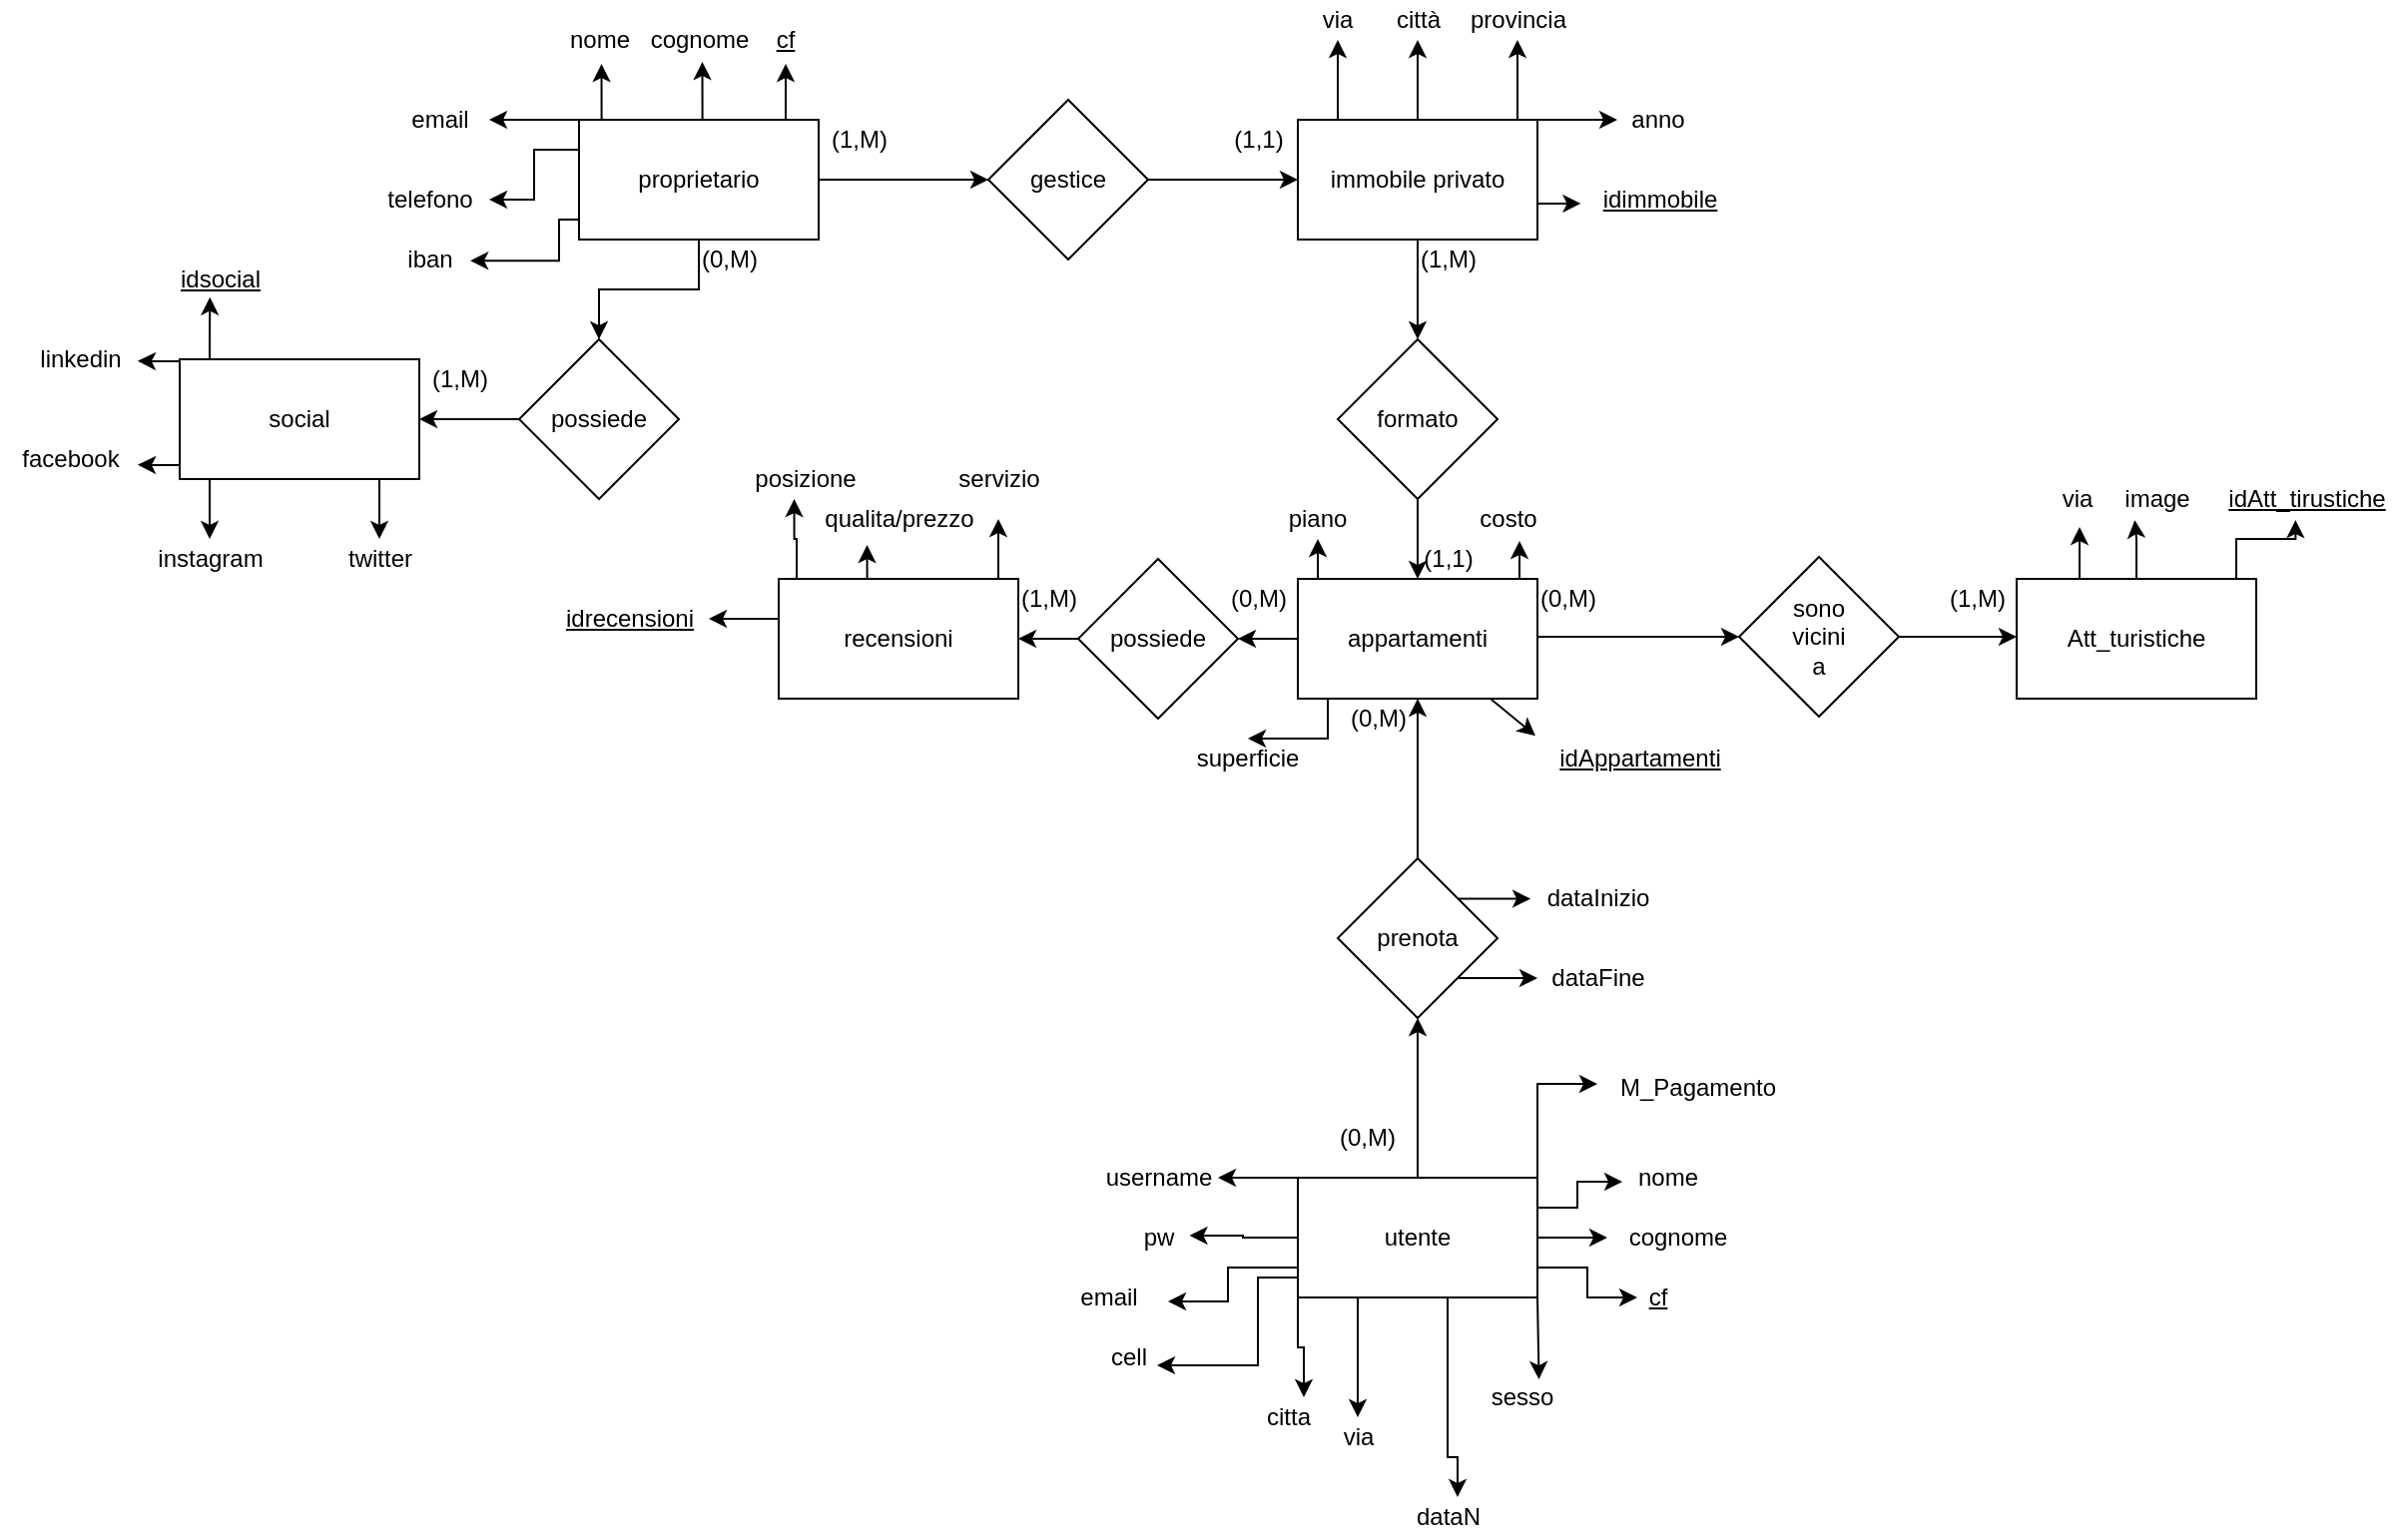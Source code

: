 <mxfile version="14.6.11" type="github"><diagram id="5WZkv0eeYpmpaQnzzO1f" name="Page-1"><mxGraphModel dx="2604" dy="452" grid="1" gridSize="10" guides="1" tooltips="1" connect="1" arrows="1" fold="1" page="1" pageScale="1" pageWidth="827" pageHeight="1169" math="0" shadow="0"><root><mxCell id="0"/><mxCell id="1" parent="0"/><mxCell id="6KQSLUlXz9a6ZsbGVFf4-21" style="edgeStyle=orthogonalEdgeStyle;rounded=0;orthogonalLoop=1;jettySize=auto;html=1;exitX=1;exitY=0.25;exitDx=0;exitDy=0;" parent="1" source="FqCilQHqINg6GPOchnON-1" target="6KQSLUlXz9a6ZsbGVFf4-22" edge="1"><mxGeometry relative="1" as="geometry"><mxPoint x="-370" y="110" as="targetPoint"/><Array as="points"><mxPoint x="-530" y="125"/></Array></mxGeometry></mxCell><mxCell id="6KQSLUlXz9a6ZsbGVFf4-60" value="" style="edgeStyle=orthogonalEdgeStyle;rounded=0;orthogonalLoop=1;jettySize=auto;html=1;" parent="1" source="FqCilQHqINg6GPOchnON-1" target="6KQSLUlXz9a6ZsbGVFf4-45" edge="1"><mxGeometry relative="1" as="geometry"/></mxCell><mxCell id="6KQSLUlXz9a6ZsbGVFf4-62" style="edgeStyle=orthogonalEdgeStyle;rounded=0;orthogonalLoop=1;jettySize=auto;html=1;exitX=1;exitY=0.75;exitDx=0;exitDy=0;" parent="1" source="FqCilQHqINg6GPOchnON-1" target="6KQSLUlXz9a6ZsbGVFf4-52" edge="1"><mxGeometry relative="1" as="geometry"><Array as="points"><mxPoint x="-430" y="110"/></Array></mxGeometry></mxCell><mxCell id="usRXnRFZm17M64GT9pBI-6" style="edgeStyle=orthogonalEdgeStyle;rounded=0;orthogonalLoop=1;jettySize=auto;html=1;" parent="1" source="FqCilQHqINg6GPOchnON-1" target="usRXnRFZm17M64GT9pBI-5" edge="1"><mxGeometry relative="1" as="geometry"><Array as="points"><mxPoint x="-440" y="100"/><mxPoint x="-440" y="100"/></Array></mxGeometry></mxCell><mxCell id="h6Zp_HKWGdJFtF2wPUyF-5" style="edgeStyle=orthogonalEdgeStyle;rounded=0;orthogonalLoop=1;jettySize=auto;html=1;entryX=0.009;entryY=0.597;entryDx=0;entryDy=0;entryPerimeter=0;" edge="1" parent="1" source="FqCilQHqINg6GPOchnON-1" target="h6Zp_HKWGdJFtF2wPUyF-4"><mxGeometry relative="1" as="geometry"><Array as="points"><mxPoint x="-420" y="152"/><mxPoint x="-420" y="152"/></Array></mxGeometry></mxCell><mxCell id="FqCilQHqINg6GPOchnON-1" value="immobile privato" style="rounded=0;whiteSpace=wrap;html=1;" parent="1" vertex="1"><mxGeometry x="-550" y="110" width="120" height="60" as="geometry"/></mxCell><mxCell id="FqCilQHqINg6GPOchnON-3" value="" style="edgeStyle=orthogonalEdgeStyle;rounded=0;orthogonalLoop=1;jettySize=auto;html=1;" parent="1" source="FqCilQHqINg6GPOchnON-1" target="FqCilQHqINg6GPOchnON-2" edge="1"><mxGeometry relative="1" as="geometry"/></mxCell><mxCell id="FqCilQHqINg6GPOchnON-5" value="" style="edgeStyle=orthogonalEdgeStyle;rounded=0;orthogonalLoop=1;jettySize=auto;html=1;" parent="1" source="FqCilQHqINg6GPOchnON-2" target="FqCilQHqINg6GPOchnON-4" edge="1"><mxGeometry relative="1" as="geometry"/></mxCell><mxCell id="FqCilQHqINg6GPOchnON-2" value="formato" style="rhombus;whiteSpace=wrap;html=1;rounded=0;" parent="1" vertex="1"><mxGeometry x="-530" y="220" width="80" height="80" as="geometry"/></mxCell><mxCell id="6KQSLUlXz9a6ZsbGVFf4-16" style="edgeStyle=orthogonalEdgeStyle;rounded=0;orthogonalLoop=1;jettySize=auto;html=1;exitX=1;exitY=1;exitDx=0;exitDy=0;entryX=0.5;entryY=1;entryDx=0;entryDy=0;" parent="1" source="FqCilQHqINg6GPOchnON-4" target="6KQSLUlXz9a6ZsbGVFf4-14" edge="1"><mxGeometry relative="1" as="geometry"/></mxCell><mxCell id="6KQSLUlXz9a6ZsbGVFf4-64" value="" style="edgeStyle=orthogonalEdgeStyle;rounded=0;orthogonalLoop=1;jettySize=auto;html=1;" parent="1" source="FqCilQHqINg6GPOchnON-4" target="6KQSLUlXz9a6ZsbGVFf4-63" edge="1"><mxGeometry relative="1" as="geometry"><Array as="points"><mxPoint x="-390" y="369"/><mxPoint x="-390" y="369"/></Array></mxGeometry></mxCell><mxCell id="6KQSLUlXz9a6ZsbGVFf4-108" style="edgeStyle=orthogonalEdgeStyle;rounded=0;orthogonalLoop=1;jettySize=auto;html=1;exitX=0;exitY=1;exitDx=0;exitDy=0;entryX=0.62;entryY=1.05;entryDx=0;entryDy=0;entryPerimeter=0;" parent="1" source="FqCilQHqINg6GPOchnON-4" target="6KQSLUlXz9a6ZsbGVFf4-48" edge="1"><mxGeometry relative="1" as="geometry"/></mxCell><mxCell id="6KQSLUlXz9a6ZsbGVFf4-111" value="" style="edgeStyle=orthogonalEdgeStyle;rounded=0;orthogonalLoop=1;jettySize=auto;html=1;" parent="1" source="FqCilQHqINg6GPOchnON-4" target="6KQSLUlXz9a6ZsbGVFf4-110" edge="1"><mxGeometry relative="1" as="geometry"/></mxCell><mxCell id="usRXnRFZm17M64GT9pBI-8" style="edgeStyle=orthogonalEdgeStyle;rounded=0;orthogonalLoop=1;jettySize=auto;html=1;entryX=0.5;entryY=0;entryDx=0;entryDy=0;" parent="1" source="FqCilQHqINg6GPOchnON-4" target="6KQSLUlXz9a6ZsbGVFf4-17" edge="1"><mxGeometry relative="1" as="geometry"><Array as="points"><mxPoint x="-535" y="410"/><mxPoint x="-535" y="410"/></Array></mxGeometry></mxCell><mxCell id="FqCilQHqINg6GPOchnON-4" value="appartamenti" style="whiteSpace=wrap;html=1;rounded=0;direction=west;" parent="1" vertex="1"><mxGeometry x="-550" y="340" width="120" height="60" as="geometry"/></mxCell><mxCell id="6KQSLUlXz9a6ZsbGVFf4-14" value="piano" style="text;html=1;strokeColor=none;fillColor=none;align=center;verticalAlign=middle;whiteSpace=wrap;rounded=0;" parent="1" vertex="1"><mxGeometry x="-560" y="300" width="40" height="20" as="geometry"/></mxCell><mxCell id="6KQSLUlXz9a6ZsbGVFf4-17" value="superficie" style="text;html=1;strokeColor=none;fillColor=none;align=center;verticalAlign=middle;whiteSpace=wrap;rounded=0;" parent="1" vertex="1"><mxGeometry x="-610" y="420" width="70" height="20" as="geometry"/></mxCell><mxCell id="6KQSLUlXz9a6ZsbGVFf4-22" value="via" style="text;html=1;strokeColor=none;fillColor=none;align=center;verticalAlign=middle;whiteSpace=wrap;rounded=0;" parent="1" vertex="1"><mxGeometry x="-550" y="50" width="40" height="20" as="geometry"/></mxCell><mxCell id="6KQSLUlXz9a6ZsbGVFf4-45" value="città" style="text;html=1;resizable=0;autosize=1;align=center;verticalAlign=middle;points=[];fillColor=none;strokeColor=none;rounded=0;" parent="1" vertex="1"><mxGeometry x="-510" y="50" width="40" height="20" as="geometry"/></mxCell><mxCell id="6KQSLUlXz9a6ZsbGVFf4-48" value="costo" style="text;html=1;resizable=0;autosize=1;align=center;verticalAlign=middle;points=[];fillColor=none;strokeColor=none;rounded=0;" parent="1" vertex="1"><mxGeometry x="-470" y="300" width="50" height="20" as="geometry"/></mxCell><mxCell id="6KQSLUlXz9a6ZsbGVFf4-52" value="anno" style="text;html=1;resizable=0;autosize=1;align=center;verticalAlign=middle;points=[];fillColor=none;strokeColor=none;rounded=0;" parent="1" vertex="1"><mxGeometry x="-390" y="100" width="40" height="20" as="geometry"/></mxCell><mxCell id="6KQSLUlXz9a6ZsbGVFf4-66" value="" style="edgeStyle=orthogonalEdgeStyle;rounded=0;orthogonalLoop=1;jettySize=auto;html=1;" parent="1" source="6KQSLUlXz9a6ZsbGVFf4-63" target="6KQSLUlXz9a6ZsbGVFf4-65" edge="1"><mxGeometry relative="1" as="geometry"><Array as="points"><mxPoint x="-260" y="360"/><mxPoint x="-260" y="360"/></Array></mxGeometry></mxCell><mxCell id="6KQSLUlXz9a6ZsbGVFf4-63" value="&lt;div&gt;sono &lt;br&gt;&lt;/div&gt;&lt;div&gt;vicini&lt;br&gt;&lt;/div&gt;&lt;div&gt;a &lt;/div&gt;" style="rhombus;whiteSpace=wrap;html=1;rounded=0;" parent="1" vertex="1"><mxGeometry x="-329" y="329" width="80" height="80" as="geometry"/></mxCell><mxCell id="6KQSLUlXz9a6ZsbGVFf4-67" style="edgeStyle=orthogonalEdgeStyle;rounded=0;orthogonalLoop=1;jettySize=auto;html=1;exitX=0.25;exitY=0;exitDx=0;exitDy=0;entryX=0.55;entryY=1.2;entryDx=0;entryDy=0;entryPerimeter=0;" parent="1" source="6KQSLUlXz9a6ZsbGVFf4-65" target="6KQSLUlXz9a6ZsbGVFf4-68" edge="1"><mxGeometry relative="1" as="geometry"><mxPoint x="-160" y="300" as="targetPoint"/></mxGeometry></mxCell><mxCell id="usRXnRFZm17M64GT9pBI-40" style="edgeStyle=orthogonalEdgeStyle;rounded=0;orthogonalLoop=1;jettySize=auto;html=1;entryX=0.283;entryY=1.029;entryDx=0;entryDy=0;entryPerimeter=0;" parent="1" source="6KQSLUlXz9a6ZsbGVFf4-65" target="usRXnRFZm17M64GT9pBI-39" edge="1"><mxGeometry relative="1" as="geometry"/></mxCell><mxCell id="h6Zp_HKWGdJFtF2wPUyF-7" style="edgeStyle=orthogonalEdgeStyle;rounded=0;orthogonalLoop=1;jettySize=auto;html=1;entryX=0.447;entryY=1.028;entryDx=0;entryDy=0;entryPerimeter=0;" edge="1" parent="1" source="6KQSLUlXz9a6ZsbGVFf4-65" target="h6Zp_HKWGdJFtF2wPUyF-6"><mxGeometry relative="1" as="geometry"><Array as="points"><mxPoint x="-80" y="320"/><mxPoint x="-50" y="320"/></Array></mxGeometry></mxCell><mxCell id="6KQSLUlXz9a6ZsbGVFf4-65" value="Att_turistiche" style="whiteSpace=wrap;html=1;rounded=0;" parent="1" vertex="1"><mxGeometry x="-190" y="340" width="120" height="60" as="geometry"/></mxCell><mxCell id="6KQSLUlXz9a6ZsbGVFf4-68" value="via" style="text;html=1;resizable=0;autosize=1;align=center;verticalAlign=middle;points=[];fillColor=none;strokeColor=none;rounded=0;" parent="1" vertex="1"><mxGeometry x="-175" y="290" width="30" height="20" as="geometry"/></mxCell><mxCell id="usRXnRFZm17M64GT9pBI-3" value="" style="edgeStyle=orthogonalEdgeStyle;rounded=0;orthogonalLoop=1;jettySize=auto;html=1;" parent="1" source="6KQSLUlXz9a6ZsbGVFf4-71" target="FqCilQHqINg6GPOchnON-1" edge="1"><mxGeometry relative="1" as="geometry"/></mxCell><mxCell id="6KQSLUlXz9a6ZsbGVFf4-71" value="gestice" style="rhombus;whiteSpace=wrap;html=1;rounded=0;" parent="1" vertex="1"><mxGeometry x="-705" y="100" width="80" height="80" as="geometry"/></mxCell><mxCell id="6KQSLUlXz9a6ZsbGVFf4-80" style="edgeStyle=orthogonalEdgeStyle;rounded=0;orthogonalLoop=1;jettySize=auto;html=1;exitX=0;exitY=0;exitDx=0;exitDy=0;entryX=0.525;entryY=1.1;entryDx=0;entryDy=0;entryPerimeter=0;" parent="1" source="6KQSLUlXz9a6ZsbGVFf4-73" target="6KQSLUlXz9a6ZsbGVFf4-77" edge="1"><mxGeometry relative="1" as="geometry"/></mxCell><mxCell id="6KQSLUlXz9a6ZsbGVFf4-81" style="edgeStyle=orthogonalEdgeStyle;rounded=0;orthogonalLoop=1;jettySize=auto;html=1;exitX=0.5;exitY=0;exitDx=0;exitDy=0;entryX=0.525;entryY=1.05;entryDx=0;entryDy=0;entryPerimeter=0;" parent="1" source="6KQSLUlXz9a6ZsbGVFf4-73" target="6KQSLUlXz9a6ZsbGVFf4-76" edge="1"><mxGeometry relative="1" as="geometry"/></mxCell><mxCell id="6KQSLUlXz9a6ZsbGVFf4-82" style="edgeStyle=orthogonalEdgeStyle;rounded=0;orthogonalLoop=1;jettySize=auto;html=1;exitX=1;exitY=0;exitDx=0;exitDy=0;entryX=0.525;entryY=1.1;entryDx=0;entryDy=0;entryPerimeter=0;" parent="1" source="6KQSLUlXz9a6ZsbGVFf4-73" target="6KQSLUlXz9a6ZsbGVFf4-75" edge="1"><mxGeometry relative="1" as="geometry"/></mxCell><mxCell id="6KQSLUlXz9a6ZsbGVFf4-91" style="edgeStyle=orthogonalEdgeStyle;rounded=0;orthogonalLoop=1;jettySize=auto;html=1;exitX=0;exitY=0.25;exitDx=0;exitDy=0;" parent="1" source="6KQSLUlXz9a6ZsbGVFf4-73" target="6KQSLUlXz9a6ZsbGVFf4-84" edge="1"><mxGeometry relative="1" as="geometry"/></mxCell><mxCell id="6KQSLUlXz9a6ZsbGVFf4-92" style="edgeStyle=orthogonalEdgeStyle;rounded=0;orthogonalLoop=1;jettySize=auto;html=1;exitX=0;exitY=0;exitDx=0;exitDy=0;" parent="1" source="6KQSLUlXz9a6ZsbGVFf4-73" target="6KQSLUlXz9a6ZsbGVFf4-83" edge="1"><mxGeometry relative="1" as="geometry"><Array as="points"><mxPoint x="-920" y="110"/><mxPoint x="-920" y="110"/></Array></mxGeometry></mxCell><mxCell id="6KQSLUlXz9a6ZsbGVFf4-95" style="edgeStyle=orthogonalEdgeStyle;rounded=0;orthogonalLoop=1;jettySize=auto;html=1;exitX=0.25;exitY=1;exitDx=0;exitDy=0;entryX=1.014;entryY=0.529;entryDx=0;entryDy=0;entryPerimeter=0;" parent="1" source="6KQSLUlXz9a6ZsbGVFf4-73" target="6KQSLUlXz9a6ZsbGVFf4-94" edge="1"><mxGeometry relative="1" as="geometry"><mxPoint x="-989" y="171" as="targetPoint"/><Array as="points"><mxPoint x="-880" y="160"/><mxPoint x="-920" y="160"/><mxPoint x="-920" y="181"/></Array></mxGeometry></mxCell><mxCell id="usRXnRFZm17M64GT9pBI-2" value="" style="edgeStyle=orthogonalEdgeStyle;rounded=0;orthogonalLoop=1;jettySize=auto;html=1;" parent="1" source="6KQSLUlXz9a6ZsbGVFf4-73" target="6KQSLUlXz9a6ZsbGVFf4-71" edge="1"><mxGeometry relative="1" as="geometry"/></mxCell><mxCell id="usRXnRFZm17M64GT9pBI-45" value="" style="edgeStyle=orthogonalEdgeStyle;rounded=0;orthogonalLoop=1;jettySize=auto;html=1;" parent="1" source="6KQSLUlXz9a6ZsbGVFf4-73" target="usRXnRFZm17M64GT9pBI-44" edge="1"><mxGeometry relative="1" as="geometry"/></mxCell><mxCell id="6KQSLUlXz9a6ZsbGVFf4-73" value="proprietario" style="whiteSpace=wrap;html=1;rounded=0;" parent="1" vertex="1"><mxGeometry x="-910" y="110" width="120" height="60" as="geometry"/></mxCell><mxCell id="6KQSLUlXz9a6ZsbGVFf4-75" value="&lt;u&gt;cf&lt;/u&gt;" style="text;html=1;resizable=0;autosize=1;align=center;verticalAlign=middle;points=[];fillColor=none;strokeColor=none;rounded=0;" parent="1" vertex="1"><mxGeometry x="-817" y="60" width="20" height="20" as="geometry"/></mxCell><mxCell id="6KQSLUlXz9a6ZsbGVFf4-76" value="cognome" style="text;html=1;resizable=0;autosize=1;align=center;verticalAlign=middle;points=[];fillColor=none;strokeColor=none;rounded=0;" parent="1" vertex="1"><mxGeometry x="-885" y="60" width="70" height="20" as="geometry"/></mxCell><mxCell id="6KQSLUlXz9a6ZsbGVFf4-77" value="nome" style="text;html=1;resizable=0;autosize=1;align=center;verticalAlign=middle;points=[];fillColor=none;strokeColor=none;rounded=0;" parent="1" vertex="1"><mxGeometry x="-925" y="60" width="50" height="20" as="geometry"/></mxCell><mxCell id="6KQSLUlXz9a6ZsbGVFf4-83" value="email" style="text;html=1;resizable=0;autosize=1;align=center;verticalAlign=middle;points=[];fillColor=none;strokeColor=none;rounded=0;" parent="1" vertex="1"><mxGeometry x="-1005" y="100" width="50" height="20" as="geometry"/></mxCell><mxCell id="6KQSLUlXz9a6ZsbGVFf4-84" value="telefono" style="text;html=1;resizable=0;autosize=1;align=center;verticalAlign=middle;points=[];fillColor=none;strokeColor=none;rounded=0;" parent="1" vertex="1"><mxGeometry x="-1015" y="140" width="60" height="20" as="geometry"/></mxCell><mxCell id="6KQSLUlXz9a6ZsbGVFf4-94" value="iban" style="text;html=1;resizable=0;autosize=1;align=center;verticalAlign=middle;points=[];fillColor=none;strokeColor=none;rounded=0;" parent="1" vertex="1"><mxGeometry x="-1005" y="170" width="40" height="20" as="geometry"/></mxCell><mxCell id="6KQSLUlXz9a6ZsbGVFf4-138" style="edgeStyle=orthogonalEdgeStyle;rounded=0;orthogonalLoop=1;jettySize=auto;html=1;exitX=1;exitY=0.25;exitDx=0;exitDy=0;entryX=0.05;entryY=0.6;entryDx=0;entryDy=0;entryPerimeter=0;" parent="1" source="6KQSLUlXz9a6ZsbGVFf4-99" target="6KQSLUlXz9a6ZsbGVFf4-135" edge="1"><mxGeometry relative="1" as="geometry"/></mxCell><mxCell id="6KQSLUlXz9a6ZsbGVFf4-139" style="edgeStyle=orthogonalEdgeStyle;rounded=0;orthogonalLoop=1;jettySize=auto;html=1;exitX=1;exitY=0.5;exitDx=0;exitDy=0;" parent="1" source="6KQSLUlXz9a6ZsbGVFf4-99" target="6KQSLUlXz9a6ZsbGVFf4-136" edge="1"><mxGeometry relative="1" as="geometry"/></mxCell><mxCell id="6KQSLUlXz9a6ZsbGVFf4-140" style="edgeStyle=orthogonalEdgeStyle;rounded=0;orthogonalLoop=1;jettySize=auto;html=1;exitX=1;exitY=0.75;exitDx=0;exitDy=0;" parent="1" source="6KQSLUlXz9a6ZsbGVFf4-99" target="6KQSLUlXz9a6ZsbGVFf4-137" edge="1"><mxGeometry relative="1" as="geometry"/></mxCell><mxCell id="6KQSLUlXz9a6ZsbGVFf4-144" style="edgeStyle=orthogonalEdgeStyle;rounded=0;orthogonalLoop=1;jettySize=auto;html=1;exitX=0;exitY=0.25;exitDx=0;exitDy=0;" parent="1" source="6KQSLUlXz9a6ZsbGVFf4-99" edge="1"><mxGeometry relative="1" as="geometry"><mxPoint x="-590" y="640" as="targetPoint"/><Array as="points"><mxPoint x="-550" y="640"/></Array></mxGeometry></mxCell><mxCell id="6KQSLUlXz9a6ZsbGVFf4-145" style="edgeStyle=orthogonalEdgeStyle;rounded=0;orthogonalLoop=1;jettySize=auto;html=1;exitX=0;exitY=0.5;exitDx=0;exitDy=0;entryX=1.025;entryY=0.45;entryDx=0;entryDy=0;entryPerimeter=0;" parent="1" source="6KQSLUlXz9a6ZsbGVFf4-99" target="6KQSLUlXz9a6ZsbGVFf4-142" edge="1"><mxGeometry relative="1" as="geometry"/></mxCell><mxCell id="6KQSLUlXz9a6ZsbGVFf4-146" style="edgeStyle=orthogonalEdgeStyle;rounded=0;orthogonalLoop=1;jettySize=auto;html=1;exitX=0;exitY=0.75;exitDx=0;exitDy=0;entryX=1.1;entryY=0.6;entryDx=0;entryDy=0;entryPerimeter=0;" parent="1" source="6KQSLUlXz9a6ZsbGVFf4-99" target="6KQSLUlXz9a6ZsbGVFf4-143" edge="1"><mxGeometry relative="1" as="geometry"/></mxCell><mxCell id="6KQSLUlXz9a6ZsbGVFf4-149" style="edgeStyle=orthogonalEdgeStyle;rounded=0;orthogonalLoop=1;jettySize=auto;html=1;exitX=1;exitY=1;exitDx=0;exitDy=0;entryX=0.675;entryY=0.05;entryDx=0;entryDy=0;entryPerimeter=0;" parent="1" source="6KQSLUlXz9a6ZsbGVFf4-99" target="6KQSLUlXz9a6ZsbGVFf4-147" edge="1"><mxGeometry relative="1" as="geometry"><Array as="points"><mxPoint x="-429" y="700"/></Array></mxGeometry></mxCell><mxCell id="6KQSLUlXz9a6ZsbGVFf4-150" style="edgeStyle=orthogonalEdgeStyle;rounded=0;orthogonalLoop=1;jettySize=auto;html=1;exitX=0.75;exitY=1;exitDx=0;exitDy=0;entryX=0.6;entryY=0;entryDx=0;entryDy=0;entryPerimeter=0;" parent="1" source="6KQSLUlXz9a6ZsbGVFf4-99" target="6KQSLUlXz9a6ZsbGVFf4-148" edge="1"><mxGeometry relative="1" as="geometry"><mxPoint x="-483" y="747" as="targetPoint"/><Array as="points"><mxPoint x="-475" y="700"/><mxPoint x="-475" y="780"/><mxPoint x="-470" y="780"/></Array></mxGeometry></mxCell><mxCell id="6KQSLUlXz9a6ZsbGVFf4-152" style="edgeStyle=orthogonalEdgeStyle;rounded=0;orthogonalLoop=1;jettySize=auto;html=1;exitX=0.25;exitY=1;exitDx=0;exitDy=0;entryX=0.5;entryY=0;entryDx=0;entryDy=0;entryPerimeter=0;" parent="1" source="6KQSLUlXz9a6ZsbGVFf4-99" target="6KQSLUlXz9a6ZsbGVFf4-151" edge="1"><mxGeometry relative="1" as="geometry"/></mxCell><mxCell id="6KQSLUlXz9a6ZsbGVFf4-153" style="edgeStyle=orthogonalEdgeStyle;rounded=0;orthogonalLoop=1;jettySize=auto;html=1;exitX=0;exitY=1;exitDx=0;exitDy=0;entryX=0.7;entryY=0;entryDx=0;entryDy=0;entryPerimeter=0;" parent="1" source="6KQSLUlXz9a6ZsbGVFf4-99" target="6KQSLUlXz9a6ZsbGVFf4-154" edge="1"><mxGeometry relative="1" as="geometry"><mxPoint x="-550" y="750" as="targetPoint"/></mxGeometry></mxCell><mxCell id="6KQSLUlXz9a6ZsbGVFf4-157" style="edgeStyle=orthogonalEdgeStyle;rounded=0;orthogonalLoop=1;jettySize=auto;html=1;exitX=1;exitY=0;exitDx=0;exitDy=0;entryX=0;entryY=0.4;entryDx=0;entryDy=0;entryPerimeter=0;" parent="1" source="6KQSLUlXz9a6ZsbGVFf4-99" target="6KQSLUlXz9a6ZsbGVFf4-155" edge="1"><mxGeometry relative="1" as="geometry"/></mxCell><mxCell id="usRXnRFZm17M64GT9pBI-13" style="edgeStyle=orthogonalEdgeStyle;rounded=0;orthogonalLoop=1;jettySize=auto;html=1;entryX=0.983;entryY=0.675;entryDx=0;entryDy=0;entryPerimeter=0;" parent="1" source="6KQSLUlXz9a6ZsbGVFf4-99" target="usRXnRFZm17M64GT9pBI-12" edge="1"><mxGeometry relative="1" as="geometry"><Array as="points"><mxPoint x="-570" y="690"/><mxPoint x="-570" y="734"/><mxPoint x="-620" y="734"/></Array></mxGeometry></mxCell><mxCell id="usRXnRFZm17M64GT9pBI-21" value="" style="edgeStyle=orthogonalEdgeStyle;rounded=0;orthogonalLoop=1;jettySize=auto;html=1;" parent="1" source="6KQSLUlXz9a6ZsbGVFf4-99" target="usRXnRFZm17M64GT9pBI-20" edge="1"><mxGeometry relative="1" as="geometry"/></mxCell><mxCell id="6KQSLUlXz9a6ZsbGVFf4-99" value="utente" style="rounded=0;whiteSpace=wrap;html=1;" parent="1" vertex="1"><mxGeometry x="-550" y="640" width="120" height="60" as="geometry"/></mxCell><mxCell id="6KQSLUlXz9a6ZsbGVFf4-113" value="" style="edgeStyle=orthogonalEdgeStyle;rounded=0;orthogonalLoop=1;jettySize=auto;html=1;" parent="1" source="6KQSLUlXz9a6ZsbGVFf4-110" target="6KQSLUlXz9a6ZsbGVFf4-112" edge="1"><mxGeometry relative="1" as="geometry"/></mxCell><mxCell id="6KQSLUlXz9a6ZsbGVFf4-110" value="possiede" style="rhombus;whiteSpace=wrap;html=1;rounded=0;" parent="1" vertex="1"><mxGeometry x="-660" y="330" width="80" height="80" as="geometry"/></mxCell><mxCell id="6KQSLUlXz9a6ZsbGVFf4-123" style="edgeStyle=orthogonalEdgeStyle;rounded=0;orthogonalLoop=1;jettySize=auto;html=1;exitX=0;exitY=0;exitDx=0;exitDy=0;entryX=0.425;entryY=1;entryDx=0;entryDy=0;entryPerimeter=0;" parent="1" source="6KQSLUlXz9a6ZsbGVFf4-112" target="6KQSLUlXz9a6ZsbGVFf4-114" edge="1"><mxGeometry relative="1" as="geometry"><Array as="points"><mxPoint x="-801" y="340"/><mxPoint x="-801" y="320"/></Array></mxGeometry></mxCell><mxCell id="6KQSLUlXz9a6ZsbGVFf4-124" style="edgeStyle=orthogonalEdgeStyle;rounded=0;orthogonalLoop=1;jettySize=auto;html=1;exitX=0.25;exitY=0;exitDx=0;exitDy=0;entryX=0.325;entryY=1.15;entryDx=0;entryDy=0;entryPerimeter=0;" parent="1" source="6KQSLUlXz9a6ZsbGVFf4-112" target="6KQSLUlXz9a6ZsbGVFf4-115" edge="1"><mxGeometry relative="1" as="geometry"/></mxCell><mxCell id="6KQSLUlXz9a6ZsbGVFf4-125" style="edgeStyle=orthogonalEdgeStyle;rounded=0;orthogonalLoop=1;jettySize=auto;html=1;exitX=1;exitY=0;exitDx=0;exitDy=0;" parent="1" source="6KQSLUlXz9a6ZsbGVFf4-112" edge="1"><mxGeometry relative="1" as="geometry"><mxPoint x="-700" y="310" as="targetPoint"/></mxGeometry></mxCell><mxCell id="h6Zp_HKWGdJFtF2wPUyF-11" style="edgeStyle=orthogonalEdgeStyle;rounded=0;orthogonalLoop=1;jettySize=auto;html=1;" edge="1" parent="1" source="6KQSLUlXz9a6ZsbGVFf4-112" target="h6Zp_HKWGdJFtF2wPUyF-10"><mxGeometry relative="1" as="geometry"><Array as="points"><mxPoint x="-820" y="360"/><mxPoint x="-820" y="360"/></Array></mxGeometry></mxCell><mxCell id="6KQSLUlXz9a6ZsbGVFf4-112" value="recensioni" style="whiteSpace=wrap;html=1;rounded=0;" parent="1" vertex="1"><mxGeometry x="-810" y="340" width="120" height="60" as="geometry"/></mxCell><mxCell id="6KQSLUlXz9a6ZsbGVFf4-114" value="posizione" style="text;html=1;resizable=0;autosize=1;align=center;verticalAlign=middle;points=[];fillColor=none;strokeColor=none;rounded=0;" parent="1" vertex="1"><mxGeometry x="-832" y="280" width="70" height="20" as="geometry"/></mxCell><mxCell id="6KQSLUlXz9a6ZsbGVFf4-115" value="qualita/prezzo" style="text;html=1;resizable=0;autosize=1;align=center;verticalAlign=middle;points=[];fillColor=none;strokeColor=none;rounded=0;" parent="1" vertex="1"><mxGeometry x="-795" y="300" width="90" height="20" as="geometry"/></mxCell><mxCell id="6KQSLUlXz9a6ZsbGVFf4-130" value="servizio" style="text;html=1;resizable=0;autosize=1;align=center;verticalAlign=middle;points=[];fillColor=none;strokeColor=none;rounded=0;" parent="1" vertex="1"><mxGeometry x="-730" y="280" width="60" height="20" as="geometry"/></mxCell><mxCell id="6KQSLUlXz9a6ZsbGVFf4-135" value="nome" style="text;html=1;resizable=0;autosize=1;align=center;verticalAlign=middle;points=[];fillColor=none;strokeColor=none;rounded=0;" parent="1" vertex="1"><mxGeometry x="-390" y="630" width="50" height="20" as="geometry"/></mxCell><mxCell id="6KQSLUlXz9a6ZsbGVFf4-136" value="cognome" style="text;html=1;resizable=0;autosize=1;align=center;verticalAlign=middle;points=[];fillColor=none;strokeColor=none;rounded=0;" parent="1" vertex="1"><mxGeometry x="-395" y="660" width="70" height="20" as="geometry"/></mxCell><mxCell id="6KQSLUlXz9a6ZsbGVFf4-137" value="&lt;u&gt;cf&lt;/u&gt;" style="text;html=1;resizable=0;autosize=1;align=center;verticalAlign=middle;points=[];fillColor=none;strokeColor=none;rounded=0;" parent="1" vertex="1"><mxGeometry x="-380" y="690" width="20" height="20" as="geometry"/></mxCell><mxCell id="6KQSLUlXz9a6ZsbGVFf4-141" value="username" style="text;html=1;resizable=0;autosize=1;align=center;verticalAlign=middle;points=[];fillColor=none;strokeColor=none;rounded=0;" parent="1" vertex="1"><mxGeometry x="-655" y="630" width="70" height="20" as="geometry"/></mxCell><mxCell id="6KQSLUlXz9a6ZsbGVFf4-142" value="pw" style="text;html=1;resizable=0;autosize=1;align=center;verticalAlign=middle;points=[];fillColor=none;strokeColor=none;rounded=0;" parent="1" vertex="1"><mxGeometry x="-635" y="660" width="30" height="20" as="geometry"/></mxCell><mxCell id="6KQSLUlXz9a6ZsbGVFf4-143" value="email" style="text;html=1;resizable=0;autosize=1;align=center;verticalAlign=middle;points=[];fillColor=none;strokeColor=none;rounded=0;" parent="1" vertex="1"><mxGeometry x="-670" y="690" width="50" height="20" as="geometry"/></mxCell><mxCell id="6KQSLUlXz9a6ZsbGVFf4-147" value="sesso" style="text;html=1;resizable=0;autosize=1;align=center;verticalAlign=middle;points=[];fillColor=none;strokeColor=none;rounded=0;" parent="1" vertex="1"><mxGeometry x="-463" y="740" width="50" height="20" as="geometry"/></mxCell><mxCell id="6KQSLUlXz9a6ZsbGVFf4-148" value="dataN" style="text;html=1;resizable=0;autosize=1;align=center;verticalAlign=middle;points=[];fillColor=none;strokeColor=none;rounded=0;" parent="1" vertex="1"><mxGeometry x="-500" y="800" width="50" height="20" as="geometry"/></mxCell><mxCell id="6KQSLUlXz9a6ZsbGVFf4-151" value="via" style="text;html=1;resizable=0;autosize=1;align=center;verticalAlign=middle;points=[];fillColor=none;strokeColor=none;rounded=0;" parent="1" vertex="1"><mxGeometry x="-535" y="760" width="30" height="20" as="geometry"/></mxCell><mxCell id="6KQSLUlXz9a6ZsbGVFf4-154" value="citta" style="text;html=1;resizable=0;autosize=1;align=center;verticalAlign=middle;points=[];fillColor=none;strokeColor=none;rounded=0;" parent="1" vertex="1"><mxGeometry x="-575" y="750" width="40" height="20" as="geometry"/></mxCell><mxCell id="6KQSLUlXz9a6ZsbGVFf4-155" value="&lt;div&gt;M_Pagamento&lt;/div&gt;" style="text;html=1;resizable=0;autosize=1;align=center;verticalAlign=middle;points=[];fillColor=none;strokeColor=none;rounded=0;" parent="1" vertex="1"><mxGeometry x="-400" y="585" width="100" height="20" as="geometry"/></mxCell><mxCell id="usRXnRFZm17M64GT9pBI-5" value="provincia" style="text;html=1;align=center;verticalAlign=middle;resizable=0;points=[];autosize=1;strokeColor=none;" parent="1" vertex="1"><mxGeometry x="-470" y="50" width="60" height="20" as="geometry"/></mxCell><mxCell id="usRXnRFZm17M64GT9pBI-12" value="cell" style="text;html=1;align=center;verticalAlign=middle;resizable=0;points=[];autosize=1;strokeColor=none;" parent="1" vertex="1"><mxGeometry x="-650" y="720" width="30" height="20" as="geometry"/></mxCell><mxCell id="usRXnRFZm17M64GT9pBI-22" value="" style="edgeStyle=orthogonalEdgeStyle;rounded=0;orthogonalLoop=1;jettySize=auto;html=1;" parent="1" source="usRXnRFZm17M64GT9pBI-20" target="FqCilQHqINg6GPOchnON-4" edge="1"><mxGeometry relative="1" as="geometry"/></mxCell><mxCell id="usRXnRFZm17M64GT9pBI-25" value="" style="edgeStyle=orthogonalEdgeStyle;rounded=0;orthogonalLoop=1;jettySize=auto;html=1;" parent="1" source="usRXnRFZm17M64GT9pBI-20" target="usRXnRFZm17M64GT9pBI-24" edge="1"><mxGeometry relative="1" as="geometry"><Array as="points"><mxPoint x="-440" y="540"/><mxPoint x="-440" y="540"/></Array></mxGeometry></mxCell><mxCell id="usRXnRFZm17M64GT9pBI-27" style="edgeStyle=orthogonalEdgeStyle;rounded=0;orthogonalLoop=1;jettySize=auto;html=1;entryX=0.022;entryY=0.514;entryDx=0;entryDy=0;entryPerimeter=0;" parent="1" source="usRXnRFZm17M64GT9pBI-20" target="usRXnRFZm17M64GT9pBI-23" edge="1"><mxGeometry relative="1" as="geometry"><Array as="points"><mxPoint x="-450" y="490"/></Array></mxGeometry></mxCell><mxCell id="usRXnRFZm17M64GT9pBI-20" value="prenota" style="rhombus;whiteSpace=wrap;html=1;" parent="1" vertex="1"><mxGeometry x="-530" y="480" width="80" height="80" as="geometry"/></mxCell><mxCell id="usRXnRFZm17M64GT9pBI-23" value="dataInizio" style="text;html=1;align=center;verticalAlign=middle;resizable=0;points=[];autosize=1;strokeColor=none;" parent="1" vertex="1"><mxGeometry x="-435" y="490" width="70" height="20" as="geometry"/></mxCell><mxCell id="usRXnRFZm17M64GT9pBI-24" value="dataFine" style="text;html=1;align=center;verticalAlign=middle;resizable=0;points=[];autosize=1;strokeColor=none;" parent="1" vertex="1"><mxGeometry x="-430" y="530" width="60" height="20" as="geometry"/></mxCell><mxCell id="usRXnRFZm17M64GT9pBI-28" value="(0,M)" style="text;html=1;strokeColor=none;fillColor=none;align=center;verticalAlign=middle;whiteSpace=wrap;rounded=0;" parent="1" vertex="1"><mxGeometry x="-535" y="610" width="40" height="20" as="geometry"/></mxCell><mxCell id="usRXnRFZm17M64GT9pBI-29" value="(0,M)" style="text;html=1;align=center;verticalAlign=middle;resizable=0;points=[];autosize=1;strokeColor=none;" parent="1" vertex="1"><mxGeometry x="-530" y="400" width="40" height="20" as="geometry"/></mxCell><mxCell id="usRXnRFZm17M64GT9pBI-30" value="(0,M)" style="text;html=1;align=center;verticalAlign=middle;resizable=0;points=[];autosize=1;strokeColor=none;" parent="1" vertex="1"><mxGeometry x="-590" y="340" width="40" height="20" as="geometry"/></mxCell><mxCell id="usRXnRFZm17M64GT9pBI-31" value="(1,M)" style="text;html=1;align=center;verticalAlign=middle;resizable=0;points=[];autosize=1;strokeColor=none;" parent="1" vertex="1"><mxGeometry x="-695" y="340" width="40" height="20" as="geometry"/></mxCell><mxCell id="usRXnRFZm17M64GT9pBI-32" value="(0,M)" style="text;html=1;align=center;verticalAlign=middle;resizable=0;points=[];autosize=1;strokeColor=none;" parent="1" vertex="1"><mxGeometry x="-435" y="340" width="40" height="20" as="geometry"/></mxCell><mxCell id="usRXnRFZm17M64GT9pBI-33" value="(1,M)" style="text;html=1;align=center;verticalAlign=middle;resizable=0;points=[];autosize=1;strokeColor=none;" parent="1" vertex="1"><mxGeometry x="-230" y="340" width="40" height="20" as="geometry"/></mxCell><mxCell id="usRXnRFZm17M64GT9pBI-34" value="(1,M)" style="text;html=1;align=center;verticalAlign=middle;resizable=0;points=[];autosize=1;strokeColor=none;" parent="1" vertex="1"><mxGeometry x="-495" y="170" width="40" height="20" as="geometry"/></mxCell><mxCell id="usRXnRFZm17M64GT9pBI-35" value="(1,1)" style="text;html=1;align=center;verticalAlign=middle;resizable=0;points=[];autosize=1;strokeColor=none;" parent="1" vertex="1"><mxGeometry x="-495" y="320" width="40" height="20" as="geometry"/></mxCell><mxCell id="usRXnRFZm17M64GT9pBI-37" value="(1,M)" style="text;html=1;align=center;verticalAlign=middle;resizable=0;points=[];autosize=1;strokeColor=none;" parent="1" vertex="1"><mxGeometry x="-790" y="110" width="40" height="20" as="geometry"/></mxCell><mxCell id="usRXnRFZm17M64GT9pBI-38" value="(1,1)" style="text;html=1;align=center;verticalAlign=middle;resizable=0;points=[];autosize=1;strokeColor=none;" parent="1" vertex="1"><mxGeometry x="-590" y="110" width="40" height="20" as="geometry"/></mxCell><mxCell id="usRXnRFZm17M64GT9pBI-39" value="image" style="text;html=1;align=center;verticalAlign=middle;resizable=0;points=[];autosize=1;strokeColor=none;" parent="1" vertex="1"><mxGeometry x="-145" y="290" width="50" height="20" as="geometry"/></mxCell><mxCell id="usRXnRFZm17M64GT9pBI-47" value="" style="edgeStyle=orthogonalEdgeStyle;rounded=0;orthogonalLoop=1;jettySize=auto;html=1;" parent="1" source="usRXnRFZm17M64GT9pBI-44" target="usRXnRFZm17M64GT9pBI-46" edge="1"><mxGeometry relative="1" as="geometry"/></mxCell><mxCell id="usRXnRFZm17M64GT9pBI-44" value="possiede" style="rhombus;whiteSpace=wrap;html=1;rounded=0;" parent="1" vertex="1"><mxGeometry x="-940" y="220" width="80" height="80" as="geometry"/></mxCell><mxCell id="usRXnRFZm17M64GT9pBI-52" style="edgeStyle=orthogonalEdgeStyle;rounded=0;orthogonalLoop=1;jettySize=auto;html=1;entryX=0.983;entryY=0.543;entryDx=0;entryDy=0;entryPerimeter=0;" parent="1" source="usRXnRFZm17M64GT9pBI-46" target="usRXnRFZm17M64GT9pBI-51" edge="1"><mxGeometry relative="1" as="geometry"><Array as="points"><mxPoint x="-1120" y="231"/><mxPoint x="-1120" y="231"/></Array></mxGeometry></mxCell><mxCell id="usRXnRFZm17M64GT9pBI-53" style="edgeStyle=orthogonalEdgeStyle;rounded=0;orthogonalLoop=1;jettySize=auto;html=1;entryX=0.986;entryY=0.643;entryDx=0;entryDy=0;entryPerimeter=0;" parent="1" source="usRXnRFZm17M64GT9pBI-46" target="usRXnRFZm17M64GT9pBI-48" edge="1"><mxGeometry relative="1" as="geometry"><Array as="points"><mxPoint x="-1120" y="283"/><mxPoint x="-1120" y="283"/></Array></mxGeometry></mxCell><mxCell id="usRXnRFZm17M64GT9pBI-55" style="edgeStyle=orthogonalEdgeStyle;rounded=0;orthogonalLoop=1;jettySize=auto;html=1;" parent="1" source="usRXnRFZm17M64GT9pBI-46" target="usRXnRFZm17M64GT9pBI-50" edge="1"><mxGeometry relative="1" as="geometry"><Array as="points"><mxPoint x="-1010" y="300"/><mxPoint x="-1010" y="300"/></Array></mxGeometry></mxCell><mxCell id="usRXnRFZm17M64GT9pBI-56" style="edgeStyle=orthogonalEdgeStyle;rounded=0;orthogonalLoop=1;jettySize=auto;html=1;" parent="1" source="usRXnRFZm17M64GT9pBI-46" target="usRXnRFZm17M64GT9pBI-49" edge="1"><mxGeometry relative="1" as="geometry"><Array as="points"><mxPoint x="-1095" y="300"/><mxPoint x="-1095" y="300"/></Array></mxGeometry></mxCell><mxCell id="h6Zp_HKWGdJFtF2wPUyF-13" style="edgeStyle=orthogonalEdgeStyle;rounded=0;orthogonalLoop=1;jettySize=auto;html=1;entryX=0.419;entryY=0.943;entryDx=0;entryDy=0;entryPerimeter=0;" edge="1" parent="1" source="usRXnRFZm17M64GT9pBI-46" target="h6Zp_HKWGdJFtF2wPUyF-12"><mxGeometry relative="1" as="geometry"><Array as="points"><mxPoint x="-1095" y="220"/><mxPoint x="-1095" y="220"/></Array></mxGeometry></mxCell><mxCell id="usRXnRFZm17M64GT9pBI-46" value="social" style="whiteSpace=wrap;html=1;rounded=0;" parent="1" vertex="1"><mxGeometry x="-1110" y="230" width="120" height="60" as="geometry"/></mxCell><mxCell id="usRXnRFZm17M64GT9pBI-48" value="facebook" style="text;html=1;align=center;verticalAlign=middle;resizable=0;points=[];autosize=1;strokeColor=none;" parent="1" vertex="1"><mxGeometry x="-1200" y="270" width="70" height="20" as="geometry"/></mxCell><mxCell id="usRXnRFZm17M64GT9pBI-49" value="instagram" style="text;html=1;align=center;verticalAlign=middle;resizable=0;points=[];autosize=1;strokeColor=none;" parent="1" vertex="1"><mxGeometry x="-1130" y="320" width="70" height="20" as="geometry"/></mxCell><mxCell id="usRXnRFZm17M64GT9pBI-50" value="twitter" style="text;html=1;align=center;verticalAlign=middle;resizable=0;points=[];autosize=1;strokeColor=none;" parent="1" vertex="1"><mxGeometry x="-1035" y="320" width="50" height="20" as="geometry"/></mxCell><mxCell id="usRXnRFZm17M64GT9pBI-51" value="linkedin" style="text;html=1;align=center;verticalAlign=middle;resizable=0;points=[];autosize=1;strokeColor=none;" parent="1" vertex="1"><mxGeometry x="-1190" y="220" width="60" height="20" as="geometry"/></mxCell><mxCell id="usRXnRFZm17M64GT9pBI-57" value="(0,M)" style="text;html=1;align=center;verticalAlign=middle;resizable=0;points=[];autosize=1;strokeColor=none;" parent="1" vertex="1"><mxGeometry x="-855" y="170" width="40" height="20" as="geometry"/></mxCell><mxCell id="usRXnRFZm17M64GT9pBI-58" value="(1,M)" style="text;html=1;align=center;verticalAlign=middle;resizable=0;points=[];autosize=1;strokeColor=none;" parent="1" vertex="1"><mxGeometry x="-990" y="230" width="40" height="20" as="geometry"/></mxCell><mxCell id="h6Zp_HKWGdJFtF2wPUyF-4" value="&lt;u&gt;idimmobile&lt;/u&gt;" style="text;html=1;align=center;verticalAlign=middle;resizable=0;points=[];autosize=1;strokeColor=none;" vertex="1" parent="1"><mxGeometry x="-409" y="140" width="80" height="20" as="geometry"/></mxCell><mxCell id="h6Zp_HKWGdJFtF2wPUyF-6" value="&lt;u&gt;idAtt_tirustiche&lt;/u&gt;" style="text;html=1;align=center;verticalAlign=middle;resizable=0;points=[];autosize=1;strokeColor=none;" vertex="1" parent="1"><mxGeometry x="-95" y="290" width="100" height="20" as="geometry"/></mxCell><mxCell id="h6Zp_HKWGdJFtF2wPUyF-8" value="&lt;u&gt;idAppartamenti&lt;/u&gt;" style="text;html=1;align=center;verticalAlign=middle;resizable=0;points=[];autosize=1;strokeColor=none;" vertex="1" parent="1"><mxGeometry x="-429" y="420" width="100" height="20" as="geometry"/></mxCell><mxCell id="h6Zp_HKWGdJFtF2wPUyF-9" value="" style="endArrow=classic;html=1;entryX=-0.02;entryY=-0.071;entryDx=0;entryDy=0;entryPerimeter=0;" edge="1" parent="1" source="FqCilQHqINg6GPOchnON-4" target="h6Zp_HKWGdJFtF2wPUyF-8"><mxGeometry width="50" height="50" relative="1" as="geometry"><mxPoint x="-470" y="480" as="sourcePoint"/><mxPoint x="-420" y="430" as="targetPoint"/></mxGeometry></mxCell><mxCell id="h6Zp_HKWGdJFtF2wPUyF-10" value="&lt;u&gt;idrecensioni&lt;/u&gt;" style="text;html=1;align=center;verticalAlign=middle;resizable=0;points=[];autosize=1;strokeColor=none;" vertex="1" parent="1"><mxGeometry x="-925" y="350" width="80" height="20" as="geometry"/></mxCell><mxCell id="h6Zp_HKWGdJFtF2wPUyF-12" value="&lt;u&gt;idsocial&lt;/u&gt;" style="text;html=1;align=center;verticalAlign=middle;resizable=0;points=[];autosize=1;strokeColor=none;" vertex="1" parent="1"><mxGeometry x="-1120" y="180" width="60" height="20" as="geometry"/></mxCell></root></mxGraphModel></diagram></mxfile>